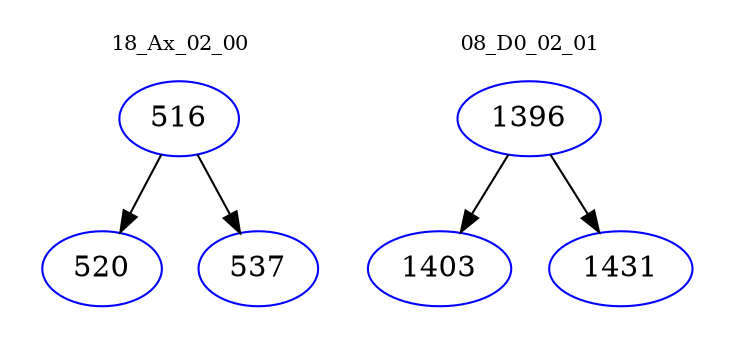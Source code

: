 digraph{
subgraph cluster_0 {
color = white
label = "18_Ax_02_00";
fontsize=10;
T0_516 [label="516", color="blue"]
T0_516 -> T0_520 [color="black"]
T0_520 [label="520", color="blue"]
T0_516 -> T0_537 [color="black"]
T0_537 [label="537", color="blue"]
}
subgraph cluster_1 {
color = white
label = "08_D0_02_01";
fontsize=10;
T1_1396 [label="1396", color="blue"]
T1_1396 -> T1_1403 [color="black"]
T1_1403 [label="1403", color="blue"]
T1_1396 -> T1_1431 [color="black"]
T1_1431 [label="1431", color="blue"]
}
}
